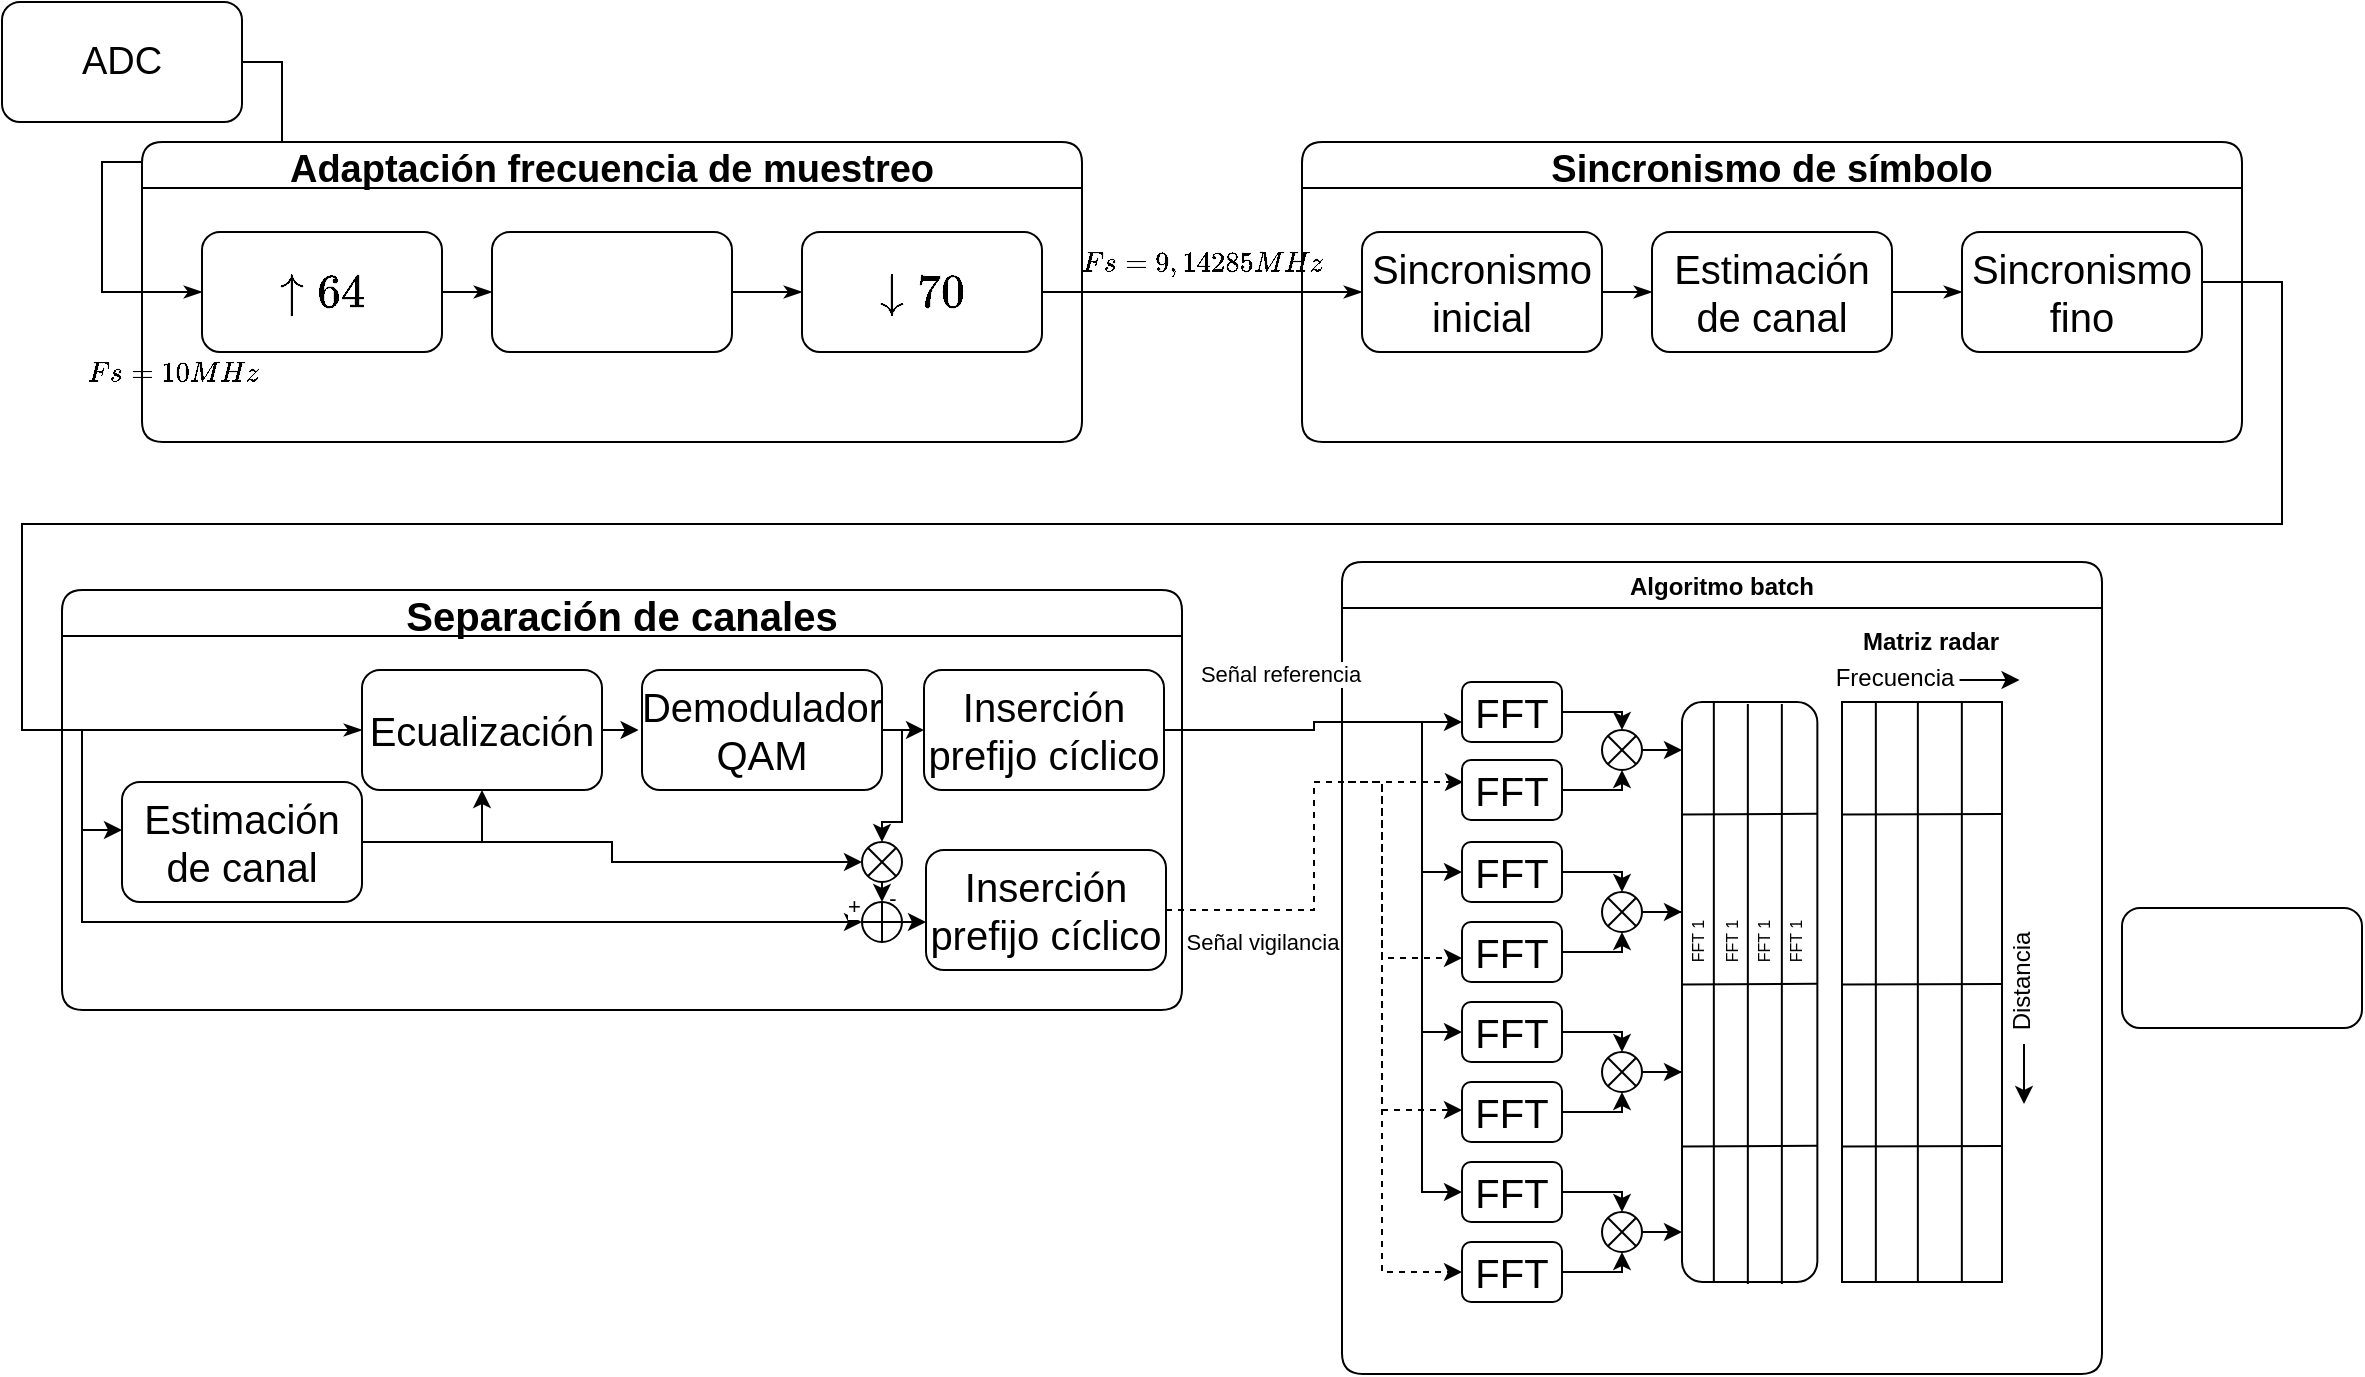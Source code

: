<mxfile version="20.0.1" type="github">
  <diagram id="Nd16n7NBunU-I2EHx7CY" name="Page-1">
    <mxGraphModel dx="677" dy="363" grid="1" gridSize="10" guides="1" tooltips="1" connect="1" arrows="1" fold="1" page="1" pageScale="1" pageWidth="1169" pageHeight="827" math="1" shadow="0">
      <root>
        <mxCell id="0" />
        <mxCell id="1" parent="0" />
        <mxCell id="MP2WACs4-sLn1RNzfsrc-10" style="edgeStyle=orthogonalEdgeStyle;rounded=0;orthogonalLoop=1;jettySize=auto;html=1;exitX=1;exitY=0.5;exitDx=0;exitDy=0;entryX=0;entryY=0.5;entryDx=0;entryDy=0;fontSize=20;endArrow=none;endFill=0;" parent="1" source="MP2WACs4-sLn1RNzfsrc-1" target="MP2WACs4-sLn1RNzfsrc-4" edge="1">
          <mxGeometry relative="1" as="geometry" />
        </mxCell>
        <mxCell id="MP2WACs4-sLn1RNzfsrc-1" value="&lt;font style=&quot;font-size: 19px;&quot;&gt;ADC&lt;/font&gt;" style="rounded=1;whiteSpace=wrap;html=1;" parent="1" vertex="1">
          <mxGeometry x="10" y="20" width="120" height="60" as="geometry" />
        </mxCell>
        <mxCell id="MP2WACs4-sLn1RNzfsrc-24" style="edgeStyle=orthogonalEdgeStyle;rounded=0;orthogonalLoop=1;jettySize=auto;html=1;exitX=1;exitY=0.5;exitDx=0;exitDy=0;fontSize=20;endArrow=none;endFill=0;" parent="1" source="MP2WACs4-sLn1RNzfsrc-4" edge="1">
          <mxGeometry relative="1" as="geometry">
            <mxPoint x="660" y="164.976" as="targetPoint" />
          </mxGeometry>
        </mxCell>
        <mxCell id="MP2WACs4-sLn1RNzfsrc-4" value="Adaptación frecuencia de muestreo" style="swimlane;fontSize=19;rounded=1;" parent="1" vertex="1">
          <mxGeometry x="80" y="90" width="470" height="150" as="geometry" />
        </mxCell>
        <mxCell id="MP2WACs4-sLn1RNzfsrc-12" style="edgeStyle=orthogonalEdgeStyle;rounded=0;orthogonalLoop=1;jettySize=auto;html=1;exitX=1;exitY=0.5;exitDx=0;exitDy=0;entryX=0;entryY=0.5;entryDx=0;entryDy=0;fontSize=20;endArrow=classicThin;endFill=1;" parent="MP2WACs4-sLn1RNzfsrc-4" source="MP2WACs4-sLn1RNzfsrc-3" target="MP2WACs4-sLn1RNzfsrc-5" edge="1">
          <mxGeometry relative="1" as="geometry" />
        </mxCell>
        <mxCell id="MP2WACs4-sLn1RNzfsrc-3" value="&lt;font style=&quot;font-size: 20px;&quot;&gt;$$\uparrow 64$$&lt;/font&gt;" style="rounded=1;whiteSpace=wrap;html=1;" parent="MP2WACs4-sLn1RNzfsrc-4" vertex="1">
          <mxGeometry x="30" y="45" width="120" height="60" as="geometry" />
        </mxCell>
        <mxCell id="MP2WACs4-sLn1RNzfsrc-13" style="edgeStyle=orthogonalEdgeStyle;rounded=0;orthogonalLoop=1;jettySize=auto;html=1;exitX=1;exitY=0.5;exitDx=0;exitDy=0;fontSize=20;endArrow=classicThin;endFill=1;" parent="MP2WACs4-sLn1RNzfsrc-4" source="MP2WACs4-sLn1RNzfsrc-5" target="MP2WACs4-sLn1RNzfsrc-6" edge="1">
          <mxGeometry relative="1" as="geometry" />
        </mxCell>
        <mxCell id="MP2WACs4-sLn1RNzfsrc-5" value="" style="rounded=1;whiteSpace=wrap;html=1;" parent="MP2WACs4-sLn1RNzfsrc-4" vertex="1">
          <mxGeometry x="175" y="45" width="120" height="60" as="geometry" />
        </mxCell>
        <mxCell id="MP2WACs4-sLn1RNzfsrc-6" value="&lt;font style=&quot;font-size: 20px;&quot;&gt;$$\downarrow 70$$&lt;/font&gt;" style="rounded=1;whiteSpace=wrap;html=1;" parent="MP2WACs4-sLn1RNzfsrc-4" vertex="1">
          <mxGeometry x="330" y="45" width="120" height="60" as="geometry" />
        </mxCell>
        <mxCell id="MP2WACs4-sLn1RNzfsrc-8" value="" style="shape=image;verticalLabelPosition=bottom;labelBackgroundColor=default;verticalAlign=top;aspect=fixed;imageAspect=0;image=https://www.simbologia-electronica.com/imagenes/simbolos-electronicos/filtros-electricos/pasa-baja_1.png;" parent="MP2WACs4-sLn1RNzfsrc-4" vertex="1">
          <mxGeometry x="200" y="40" width="70" height="70" as="geometry" />
        </mxCell>
        <mxCell id="MP2WACs4-sLn1RNzfsrc-11" style="edgeStyle=orthogonalEdgeStyle;rounded=0;orthogonalLoop=1;jettySize=auto;html=1;exitX=0;exitY=0.5;exitDx=0;exitDy=0;entryX=0;entryY=0.5;entryDx=0;entryDy=0;fontSize=20;endArrow=classicThin;endFill=1;" parent="MP2WACs4-sLn1RNzfsrc-4" source="MP2WACs4-sLn1RNzfsrc-4" target="MP2WACs4-sLn1RNzfsrc-3" edge="1">
          <mxGeometry relative="1" as="geometry" />
        </mxCell>
        <mxCell id="M9kPaEzLxoYmXa-5DHdY-12" value="$$Fs = 10MHz$$" style="text;html=1;align=center;verticalAlign=middle;resizable=0;points=[];autosize=1;strokeColor=none;fillColor=none;" vertex="1" parent="MP2WACs4-sLn1RNzfsrc-4">
          <mxGeometry x="-40" y="105" width="110" height="20" as="geometry" />
        </mxCell>
        <mxCell id="wLmnGYLLMM3IUBxk7KqI-3" style="edgeStyle=orthogonalEdgeStyle;rounded=0;orthogonalLoop=1;jettySize=auto;html=1;exitX=1;exitY=0.5;exitDx=0;exitDy=0;entryX=0;entryY=0.25;entryDx=0;entryDy=0;endArrow=none;endFill=0;" parent="1" edge="1">
          <mxGeometry relative="1" as="geometry">
            <mxPoint x="1130" y="169.0" as="sourcePoint" />
            <mxPoint x="40" y="368.0" as="targetPoint" />
            <Array as="points">
              <mxPoint x="1130" y="160" />
              <mxPoint x="1150" y="160" />
              <mxPoint x="1150" y="281" />
              <mxPoint x="20" y="281" />
              <mxPoint x="20" y="384" />
              <mxPoint x="40" y="384" />
            </Array>
          </mxGeometry>
        </mxCell>
        <mxCell id="MP2WACs4-sLn1RNzfsrc-16" value="Sincronismo de símbolo" style="swimlane;fontSize=19;rounded=1;" parent="1" vertex="1">
          <mxGeometry x="660" y="90" width="470" height="150" as="geometry" />
        </mxCell>
        <mxCell id="MP2WACs4-sLn1RNzfsrc-17" style="edgeStyle=orthogonalEdgeStyle;rounded=0;orthogonalLoop=1;jettySize=auto;html=1;exitX=1;exitY=0.5;exitDx=0;exitDy=0;entryX=0;entryY=0.5;entryDx=0;entryDy=0;fontSize=20;endArrow=classicThin;endFill=1;" parent="MP2WACs4-sLn1RNzfsrc-16" source="MP2WACs4-sLn1RNzfsrc-18" target="MP2WACs4-sLn1RNzfsrc-20" edge="1">
          <mxGeometry relative="1" as="geometry" />
        </mxCell>
        <mxCell id="MP2WACs4-sLn1RNzfsrc-18" value="&lt;font style=&quot;font-size: 20px;&quot;&gt;Sincronismo inicial&lt;/font&gt;" style="rounded=1;whiteSpace=wrap;html=1;" parent="MP2WACs4-sLn1RNzfsrc-16" vertex="1">
          <mxGeometry x="30" y="45" width="120" height="60" as="geometry" />
        </mxCell>
        <mxCell id="MP2WACs4-sLn1RNzfsrc-19" style="edgeStyle=orthogonalEdgeStyle;rounded=0;orthogonalLoop=1;jettySize=auto;html=1;exitX=1;exitY=0.5;exitDx=0;exitDy=0;fontSize=20;endArrow=classicThin;endFill=1;" parent="MP2WACs4-sLn1RNzfsrc-16" source="MP2WACs4-sLn1RNzfsrc-20" target="MP2WACs4-sLn1RNzfsrc-21" edge="1">
          <mxGeometry relative="1" as="geometry" />
        </mxCell>
        <mxCell id="MP2WACs4-sLn1RNzfsrc-20" value="&lt;font style=&quot;font-size: 20px;&quot;&gt;Estimación de canal&lt;/font&gt;" style="rounded=1;whiteSpace=wrap;html=1;" parent="MP2WACs4-sLn1RNzfsrc-16" vertex="1">
          <mxGeometry x="175" y="45" width="120" height="60" as="geometry" />
        </mxCell>
        <mxCell id="wLmnGYLLMM3IUBxk7KqI-1" style="edgeStyle=orthogonalEdgeStyle;rounded=0;orthogonalLoop=1;jettySize=auto;html=1;exitX=1;exitY=0.5;exitDx=0;exitDy=0;entryX=1;entryY=0.5;entryDx=0;entryDy=0;endArrow=none;endFill=0;" parent="MP2WACs4-sLn1RNzfsrc-16" source="MP2WACs4-sLn1RNzfsrc-21" target="MP2WACs4-sLn1RNzfsrc-16" edge="1">
          <mxGeometry relative="1" as="geometry">
            <Array as="points">
              <mxPoint x="450" y="70" />
              <mxPoint x="470" y="70" />
            </Array>
          </mxGeometry>
        </mxCell>
        <mxCell id="MP2WACs4-sLn1RNzfsrc-21" value="&lt;font style=&quot;font-size: 20px;&quot;&gt;Sincronismo fino&lt;/font&gt;" style="rounded=1;whiteSpace=wrap;html=1;" parent="MP2WACs4-sLn1RNzfsrc-16" vertex="1">
          <mxGeometry x="330" y="45" width="120" height="60" as="geometry" />
        </mxCell>
        <mxCell id="MP2WACs4-sLn1RNzfsrc-23" style="edgeStyle=orthogonalEdgeStyle;rounded=0;orthogonalLoop=1;jettySize=auto;html=1;exitX=0;exitY=0.5;exitDx=0;exitDy=0;entryX=0;entryY=0.5;entryDx=0;entryDy=0;fontSize=20;endArrow=classicThin;endFill=1;" parent="MP2WACs4-sLn1RNzfsrc-16" source="MP2WACs4-sLn1RNzfsrc-16" target="MP2WACs4-sLn1RNzfsrc-18" edge="1">
          <mxGeometry relative="1" as="geometry" />
        </mxCell>
        <mxCell id="MP2WACs4-sLn1RNzfsrc-25" style="edgeStyle=orthogonalEdgeStyle;rounded=0;orthogonalLoop=1;jettySize=auto;html=1;exitX=1;exitY=0.5;exitDx=0;exitDy=0;fontSize=20;endArrow=none;endFill=0;" parent="1" source="MP2WACs4-sLn1RNzfsrc-6" edge="1">
          <mxGeometry relative="1" as="geometry">
            <mxPoint x="630" y="164.976" as="targetPoint" />
          </mxGeometry>
        </mxCell>
        <mxCell id="MP2WACs4-sLn1RNzfsrc-26" value="Separación de canales" style="swimlane;rounded=1;fontSize=20;" parent="1" vertex="1">
          <mxGeometry x="40" y="314" width="560" height="210" as="geometry" />
        </mxCell>
        <mxCell id="wLmnGYLLMM3IUBxk7KqI-6" style="edgeStyle=orthogonalEdgeStyle;rounded=0;orthogonalLoop=1;jettySize=auto;html=1;exitX=1;exitY=0.5;exitDx=0;exitDy=0;entryX=0.5;entryY=1;entryDx=0;entryDy=0;endArrow=classic;endFill=1;strokeWidth=1;" parent="MP2WACs4-sLn1RNzfsrc-26" source="MP2WACs4-sLn1RNzfsrc-27" target="MP2WACs4-sLn1RNzfsrc-28" edge="1">
          <mxGeometry relative="1" as="geometry" />
        </mxCell>
        <mxCell id="wLmnGYLLMM3IUBxk7KqI-15" style="edgeStyle=orthogonalEdgeStyle;rounded=0;orthogonalLoop=1;jettySize=auto;html=1;exitX=1;exitY=0.5;exitDx=0;exitDy=0;entryX=0;entryY=0.5;entryDx=0;entryDy=0;endArrow=classic;endFill=1;strokeWidth=1;" parent="MP2WACs4-sLn1RNzfsrc-26" source="MP2WACs4-sLn1RNzfsrc-27" target="wLmnGYLLMM3IUBxk7KqI-10" edge="1">
          <mxGeometry relative="1" as="geometry" />
        </mxCell>
        <mxCell id="MP2WACs4-sLn1RNzfsrc-27" value="&lt;font style=&quot;font-size: 20px;&quot;&gt;Estimación de canal&lt;/font&gt;" style="rounded=1;whiteSpace=wrap;html=1;" parent="MP2WACs4-sLn1RNzfsrc-26" vertex="1">
          <mxGeometry x="30" y="96" width="120" height="60" as="geometry" />
        </mxCell>
        <mxCell id="wLmnGYLLMM3IUBxk7KqI-7" style="edgeStyle=orthogonalEdgeStyle;rounded=0;orthogonalLoop=1;jettySize=auto;html=1;exitX=1;exitY=0.5;exitDx=0;exitDy=0;entryX=-0.014;entryY=0.502;entryDx=0;entryDy=0;entryPerimeter=0;endArrow=classic;endFill=1;strokeWidth=1;" parent="MP2WACs4-sLn1RNzfsrc-26" source="MP2WACs4-sLn1RNzfsrc-28" target="MP2WACs4-sLn1RNzfsrc-29" edge="1">
          <mxGeometry relative="1" as="geometry" />
        </mxCell>
        <mxCell id="MP2WACs4-sLn1RNzfsrc-28" value="&lt;font style=&quot;font-size: 20px;&quot;&gt;Ecualización&lt;br&gt;&lt;/font&gt;" style="rounded=1;whiteSpace=wrap;html=1;" parent="MP2WACs4-sLn1RNzfsrc-26" vertex="1">
          <mxGeometry x="150" y="40" width="120" height="60" as="geometry" />
        </mxCell>
        <mxCell id="wLmnGYLLMM3IUBxk7KqI-17" style="edgeStyle=orthogonalEdgeStyle;rounded=0;orthogonalLoop=1;jettySize=auto;html=1;exitX=1;exitY=0.5;exitDx=0;exitDy=0;entryX=0.5;entryY=0;entryDx=0;entryDy=0;endArrow=classic;endFill=1;strokeWidth=1;" parent="MP2WACs4-sLn1RNzfsrc-26" source="MP2WACs4-sLn1RNzfsrc-29" target="wLmnGYLLMM3IUBxk7KqI-10" edge="1">
          <mxGeometry relative="1" as="geometry">
            <Array as="points">
              <mxPoint x="420" y="70" />
              <mxPoint x="420" y="116" />
            </Array>
          </mxGeometry>
        </mxCell>
        <mxCell id="wLmnGYLLMM3IUBxk7KqI-18" value="-" style="edgeLabel;html=1;align=center;verticalAlign=middle;resizable=0;points=[];" parent="wLmnGYLLMM3IUBxk7KqI-17" vertex="1" connectable="0">
          <mxGeometry relative="1" as="geometry">
            <mxPoint x="-5" y="56" as="offset" />
          </mxGeometry>
        </mxCell>
        <mxCell id="MP2WACs4-sLn1RNzfsrc-29" value="&lt;font style=&quot;font-size: 20px;&quot;&gt;Demodulador QAM&lt;/font&gt;" style="rounded=1;whiteSpace=wrap;html=1;" parent="MP2WACs4-sLn1RNzfsrc-26" vertex="1">
          <mxGeometry x="290" y="40" width="120" height="60" as="geometry" />
        </mxCell>
        <mxCell id="MP2WACs4-sLn1RNzfsrc-31" value="&lt;span style=&quot;font-size: 20px;&quot;&gt;Inserción prefijo cíclico&lt;/span&gt;" style="rounded=1;whiteSpace=wrap;html=1;" parent="MP2WACs4-sLn1RNzfsrc-26" vertex="1">
          <mxGeometry x="431" y="40" width="120" height="60" as="geometry" />
        </mxCell>
        <mxCell id="wLmnGYLLMM3IUBxk7KqI-4" style="edgeStyle=orthogonalEdgeStyle;rounded=0;orthogonalLoop=1;jettySize=auto;html=1;exitX=0;exitY=0.25;exitDx=0;exitDy=0;entryX=0;entryY=0.5;entryDx=0;entryDy=0;endArrow=classicThin;endFill=1;" parent="MP2WACs4-sLn1RNzfsrc-26" source="MP2WACs4-sLn1RNzfsrc-26" target="MP2WACs4-sLn1RNzfsrc-28" edge="1">
          <mxGeometry relative="1" as="geometry">
            <Array as="points">
              <mxPoint y="70" />
            </Array>
          </mxGeometry>
        </mxCell>
        <mxCell id="wLmnGYLLMM3IUBxk7KqI-5" style="edgeStyle=orthogonalEdgeStyle;rounded=0;orthogonalLoop=1;jettySize=auto;html=1;exitX=0;exitY=0.25;exitDx=0;exitDy=0;entryX=0;entryY=0.5;entryDx=0;entryDy=0;endArrow=classic;endFill=1;strokeWidth=1;" parent="MP2WACs4-sLn1RNzfsrc-26" edge="1">
          <mxGeometry relative="1" as="geometry">
            <mxPoint y="54.0" as="sourcePoint" />
            <mxPoint x="30" y="120" as="targetPoint" />
            <Array as="points">
              <mxPoint y="70" />
              <mxPoint x="10" y="70" />
              <mxPoint x="10" y="120" />
            </Array>
          </mxGeometry>
        </mxCell>
        <mxCell id="wLmnGYLLMM3IUBxk7KqI-9" style="edgeStyle=orthogonalEdgeStyle;rounded=0;orthogonalLoop=1;jettySize=auto;html=1;exitX=1;exitY=0.5;exitDx=0;exitDy=0;endArrow=classic;endFill=1;strokeWidth=1;entryX=0;entryY=0.5;entryDx=0;entryDy=0;" parent="MP2WACs4-sLn1RNzfsrc-26" source="MP2WACs4-sLn1RNzfsrc-29" target="MP2WACs4-sLn1RNzfsrc-31" edge="1">
          <mxGeometry relative="1" as="geometry">
            <mxPoint x="420" y="70" as="targetPoint" />
          </mxGeometry>
        </mxCell>
        <mxCell id="wLmnGYLLMM3IUBxk7KqI-14" style="edgeStyle=orthogonalEdgeStyle;rounded=0;orthogonalLoop=1;jettySize=auto;html=1;exitX=0.5;exitY=1;exitDx=0;exitDy=0;entryX=0.5;entryY=0;entryDx=0;entryDy=0;endArrow=classic;endFill=1;strokeWidth=1;" parent="MP2WACs4-sLn1RNzfsrc-26" source="wLmnGYLLMM3IUBxk7KqI-10" target="wLmnGYLLMM3IUBxk7KqI-11" edge="1">
          <mxGeometry relative="1" as="geometry" />
        </mxCell>
        <mxCell id="wLmnGYLLMM3IUBxk7KqI-10" value="" style="shape=sumEllipse;perimeter=ellipsePerimeter;whiteSpace=wrap;html=1;backgroundOutline=1;" parent="MP2WACs4-sLn1RNzfsrc-26" vertex="1">
          <mxGeometry x="400" y="126" width="20" height="20" as="geometry" />
        </mxCell>
        <mxCell id="wLmnGYLLMM3IUBxk7KqI-11" value="" style="shape=orEllipse;perimeter=ellipsePerimeter;whiteSpace=wrap;html=1;backgroundOutline=1;" parent="MP2WACs4-sLn1RNzfsrc-26" vertex="1">
          <mxGeometry x="400" y="156" width="20" height="20" as="geometry" />
        </mxCell>
        <mxCell id="wLmnGYLLMM3IUBxk7KqI-12" style="edgeStyle=orthogonalEdgeStyle;rounded=0;orthogonalLoop=1;jettySize=auto;html=1;entryX=0;entryY=0.5;entryDx=0;entryDy=0;endArrow=classic;endFill=1;strokeWidth=1;" parent="MP2WACs4-sLn1RNzfsrc-26" target="wLmnGYLLMM3IUBxk7KqI-11" edge="1">
          <mxGeometry relative="1" as="geometry">
            <mxPoint y="66" as="sourcePoint" />
            <Array as="points">
              <mxPoint y="70" />
              <mxPoint x="10" y="70" />
              <mxPoint x="10" y="166" />
            </Array>
          </mxGeometry>
        </mxCell>
        <mxCell id="wLmnGYLLMM3IUBxk7KqI-13" value="+" style="edgeLabel;html=1;align=left;verticalAlign=bottom;resizable=0;points=[];labelPosition=right;verticalLabelPosition=top;" parent="wLmnGYLLMM3IUBxk7KqI-12" vertex="1" connectable="0">
          <mxGeometry x="0.53" y="-3" relative="1" as="geometry">
            <mxPoint x="108" y="-3" as="offset" />
          </mxGeometry>
        </mxCell>
        <mxCell id="wLmnGYLLMM3IUBxk7KqI-28" style="edgeStyle=orthogonalEdgeStyle;rounded=0;orthogonalLoop=1;jettySize=auto;html=1;exitX=1;exitY=0.5;exitDx=0;exitDy=0;entryX=0.009;entryY=0.343;entryDx=0;entryDy=0;fontSize=20;endArrow=classic;endFill=1;strokeWidth=1;dashed=1;entryPerimeter=0;" parent="1" source="MP2WACs4-sLn1RNzfsrc-30" target="wLmnGYLLMM3IUBxk7KqI-37" edge="1">
          <mxGeometry relative="1" as="geometry">
            <mxPoint x="710" y="401" as="targetPoint" />
            <Array as="points">
              <mxPoint x="666" y="474" />
              <mxPoint x="666" y="410" />
              <mxPoint x="741" y="410" />
            </Array>
          </mxGeometry>
        </mxCell>
        <mxCell id="wLmnGYLLMM3IUBxk7KqI-30" value="Señal vigilancia" style="edgeLabel;html=1;align=center;verticalAlign=middle;resizable=0;points=[];fontSize=11;" parent="wLmnGYLLMM3IUBxk7KqI-28" vertex="1" connectable="0">
          <mxGeometry x="-0.512" y="-1" relative="1" as="geometry">
            <mxPoint x="-4" y="15" as="offset" />
          </mxGeometry>
        </mxCell>
        <mxCell id="MP2WACs4-sLn1RNzfsrc-30" value="&lt;span style=&quot;font-size: 20px;&quot;&gt;Inserción prefijo cíclico&lt;/span&gt;" style="rounded=1;whiteSpace=wrap;html=1;" parent="1" vertex="1">
          <mxGeometry x="472" y="444" width="120" height="60" as="geometry" />
        </mxCell>
        <mxCell id="wLmnGYLLMM3IUBxk7KqI-19" value="Algoritmo batch" style="swimlane;rounded=1;container=0;" parent="1" vertex="1">
          <mxGeometry x="680" y="300" width="380" height="406" as="geometry" />
        </mxCell>
        <mxCell id="wLmnGYLLMM3IUBxk7KqI-65" style="edgeStyle=orthogonalEdgeStyle;rounded=0;orthogonalLoop=1;jettySize=auto;html=1;exitX=1;exitY=0.5;exitDx=0;exitDy=0;entryX=0.5;entryY=0;entryDx=0;entryDy=0;fontSize=20;endArrow=classic;endFill=1;strokeWidth=1;" parent="wLmnGYLLMM3IUBxk7KqI-19" source="wLmnGYLLMM3IUBxk7KqI-36" target="wLmnGYLLMM3IUBxk7KqI-46" edge="1">
          <mxGeometry relative="1" as="geometry" />
        </mxCell>
        <mxCell id="wLmnGYLLMM3IUBxk7KqI-36" value="&lt;font style=&quot;font-size: 20px;&quot;&gt;FFT&lt;/font&gt;" style="rounded=1;whiteSpace=wrap;html=1;fontSize=11;" parent="wLmnGYLLMM3IUBxk7KqI-19" vertex="1">
          <mxGeometry x="60" y="60" width="50" height="30" as="geometry" />
        </mxCell>
        <mxCell id="wLmnGYLLMM3IUBxk7KqI-68" style="edgeStyle=orthogonalEdgeStyle;rounded=0;orthogonalLoop=1;jettySize=auto;html=1;exitX=1;exitY=0.5;exitDx=0;exitDy=0;entryX=0.5;entryY=1;entryDx=0;entryDy=0;fontSize=20;endArrow=classic;endFill=1;strokeWidth=1;" parent="wLmnGYLLMM3IUBxk7KqI-19" source="wLmnGYLLMM3IUBxk7KqI-39" target="wLmnGYLLMM3IUBxk7KqI-48" edge="1">
          <mxGeometry relative="1" as="geometry" />
        </mxCell>
        <mxCell id="wLmnGYLLMM3IUBxk7KqI-39" value="&lt;font style=&quot;font-size: 20px;&quot;&gt;FFT&lt;/font&gt;" style="rounded=1;whiteSpace=wrap;html=1;fontSize=11;" parent="wLmnGYLLMM3IUBxk7KqI-19" vertex="1">
          <mxGeometry x="60" y="180" width="50" height="30" as="geometry" />
        </mxCell>
        <mxCell id="wLmnGYLLMM3IUBxk7KqI-67" style="edgeStyle=orthogonalEdgeStyle;rounded=0;orthogonalLoop=1;jettySize=auto;html=1;exitX=1;exitY=0.5;exitDx=0;exitDy=0;entryX=0.5;entryY=0;entryDx=0;entryDy=0;fontSize=20;endArrow=classic;endFill=1;strokeWidth=1;" parent="wLmnGYLLMM3IUBxk7KqI-19" source="wLmnGYLLMM3IUBxk7KqI-38" target="wLmnGYLLMM3IUBxk7KqI-48" edge="1">
          <mxGeometry relative="1" as="geometry" />
        </mxCell>
        <mxCell id="wLmnGYLLMM3IUBxk7KqI-38" value="&lt;font style=&quot;font-size: 20px;&quot;&gt;FFT&lt;/font&gt;" style="rounded=1;whiteSpace=wrap;html=1;fontSize=11;" parent="wLmnGYLLMM3IUBxk7KqI-19" vertex="1">
          <mxGeometry x="60" y="140" width="50" height="30" as="geometry" />
        </mxCell>
        <mxCell id="wLmnGYLLMM3IUBxk7KqI-66" style="edgeStyle=orthogonalEdgeStyle;rounded=0;orthogonalLoop=1;jettySize=auto;html=1;exitX=1;exitY=0.5;exitDx=0;exitDy=0;entryX=0.5;entryY=1;entryDx=0;entryDy=0;fontSize=20;endArrow=classic;endFill=1;strokeWidth=1;" parent="wLmnGYLLMM3IUBxk7KqI-19" source="wLmnGYLLMM3IUBxk7KqI-37" target="wLmnGYLLMM3IUBxk7KqI-46" edge="1">
          <mxGeometry relative="1" as="geometry" />
        </mxCell>
        <mxCell id="wLmnGYLLMM3IUBxk7KqI-37" value="&lt;font style=&quot;font-size: 20px;&quot;&gt;FFT&lt;/font&gt;" style="rounded=1;whiteSpace=wrap;html=1;fontSize=11;" parent="wLmnGYLLMM3IUBxk7KqI-19" vertex="1">
          <mxGeometry x="60" y="99" width="50" height="30" as="geometry" />
        </mxCell>
        <mxCell id="wLmnGYLLMM3IUBxk7KqI-69" style="edgeStyle=orthogonalEdgeStyle;rounded=0;orthogonalLoop=1;jettySize=auto;html=1;exitX=1;exitY=0.5;exitDx=0;exitDy=0;entryX=0.5;entryY=0;entryDx=0;entryDy=0;fontSize=20;endArrow=classic;endFill=1;strokeWidth=1;" parent="wLmnGYLLMM3IUBxk7KqI-19" source="wLmnGYLLMM3IUBxk7KqI-45" target="wLmnGYLLMM3IUBxk7KqI-47" edge="1">
          <mxGeometry relative="1" as="geometry" />
        </mxCell>
        <mxCell id="wLmnGYLLMM3IUBxk7KqI-45" value="&lt;font style=&quot;font-size: 20px;&quot;&gt;FFT&lt;/font&gt;" style="rounded=1;whiteSpace=wrap;html=1;fontSize=11;" parent="wLmnGYLLMM3IUBxk7KqI-19" vertex="1">
          <mxGeometry x="60" y="220" width="50" height="30" as="geometry" />
        </mxCell>
        <mxCell id="wLmnGYLLMM3IUBxk7KqI-70" style="edgeStyle=orthogonalEdgeStyle;rounded=0;orthogonalLoop=1;jettySize=auto;html=1;exitX=1;exitY=0.5;exitDx=0;exitDy=0;entryX=0.5;entryY=1;entryDx=0;entryDy=0;fontSize=20;endArrow=classic;endFill=1;strokeWidth=1;" parent="wLmnGYLLMM3IUBxk7KqI-19" source="wLmnGYLLMM3IUBxk7KqI-44" target="wLmnGYLLMM3IUBxk7KqI-47" edge="1">
          <mxGeometry relative="1" as="geometry" />
        </mxCell>
        <mxCell id="wLmnGYLLMM3IUBxk7KqI-44" value="&lt;font style=&quot;font-size: 20px;&quot;&gt;FFT&lt;/font&gt;" style="rounded=1;whiteSpace=wrap;html=1;fontSize=11;" parent="wLmnGYLLMM3IUBxk7KqI-19" vertex="1">
          <mxGeometry x="60" y="260" width="50" height="30" as="geometry" />
        </mxCell>
        <mxCell id="wLmnGYLLMM3IUBxk7KqI-71" style="edgeStyle=orthogonalEdgeStyle;rounded=0;orthogonalLoop=1;jettySize=auto;html=1;exitX=1;exitY=0.5;exitDx=0;exitDy=0;entryX=0.5;entryY=0;entryDx=0;entryDy=0;fontSize=20;endArrow=classic;endFill=1;strokeWidth=1;" parent="wLmnGYLLMM3IUBxk7KqI-19" source="wLmnGYLLMM3IUBxk7KqI-43" target="wLmnGYLLMM3IUBxk7KqI-49" edge="1">
          <mxGeometry relative="1" as="geometry" />
        </mxCell>
        <mxCell id="wLmnGYLLMM3IUBxk7KqI-43" value="&lt;font style=&quot;font-size: 20px;&quot;&gt;FFT&lt;/font&gt;" style="rounded=1;whiteSpace=wrap;html=1;fontSize=11;" parent="wLmnGYLLMM3IUBxk7KqI-19" vertex="1">
          <mxGeometry x="60" y="300" width="50" height="30" as="geometry" />
        </mxCell>
        <mxCell id="wLmnGYLLMM3IUBxk7KqI-72" style="edgeStyle=orthogonalEdgeStyle;rounded=0;orthogonalLoop=1;jettySize=auto;html=1;exitX=1;exitY=0.5;exitDx=0;exitDy=0;entryX=0.5;entryY=1;entryDx=0;entryDy=0;fontSize=20;endArrow=classic;endFill=1;strokeWidth=1;" parent="wLmnGYLLMM3IUBxk7KqI-19" source="wLmnGYLLMM3IUBxk7KqI-42" target="wLmnGYLLMM3IUBxk7KqI-49" edge="1">
          <mxGeometry relative="1" as="geometry" />
        </mxCell>
        <mxCell id="wLmnGYLLMM3IUBxk7KqI-42" value="&lt;font style=&quot;font-size: 20px;&quot;&gt;FFT&lt;/font&gt;" style="rounded=1;whiteSpace=wrap;html=1;fontSize=11;" parent="wLmnGYLLMM3IUBxk7KqI-19" vertex="1">
          <mxGeometry x="60" y="340" width="50" height="30" as="geometry" />
        </mxCell>
        <mxCell id="M9kPaEzLxoYmXa-5DHdY-7" style="edgeStyle=orthogonalEdgeStyle;rounded=0;orthogonalLoop=1;jettySize=auto;html=1;entryX=0;entryY=0.083;entryDx=0;entryDy=0;entryPerimeter=0;" edge="1" parent="wLmnGYLLMM3IUBxk7KqI-19" source="wLmnGYLLMM3IUBxk7KqI-46" target="wLmnGYLLMM3IUBxk7KqI-79">
          <mxGeometry relative="1" as="geometry" />
        </mxCell>
        <mxCell id="wLmnGYLLMM3IUBxk7KqI-46" value="" style="shape=sumEllipse;perimeter=ellipsePerimeter;whiteSpace=wrap;html=1;backgroundOutline=1;" parent="wLmnGYLLMM3IUBxk7KqI-19" vertex="1">
          <mxGeometry x="130" y="84" width="20" height="20" as="geometry" />
        </mxCell>
        <mxCell id="M9kPaEzLxoYmXa-5DHdY-11" style="edgeStyle=orthogonalEdgeStyle;rounded=0;orthogonalLoop=1;jettySize=auto;html=1;entryX=0;entryY=0.914;entryDx=0;entryDy=0;entryPerimeter=0;" edge="1" parent="wLmnGYLLMM3IUBxk7KqI-19" source="wLmnGYLLMM3IUBxk7KqI-49" target="wLmnGYLLMM3IUBxk7KqI-79">
          <mxGeometry relative="1" as="geometry" />
        </mxCell>
        <mxCell id="wLmnGYLLMM3IUBxk7KqI-49" value="" style="shape=sumEllipse;perimeter=ellipsePerimeter;whiteSpace=wrap;html=1;backgroundOutline=1;" parent="wLmnGYLLMM3IUBxk7KqI-19" vertex="1">
          <mxGeometry x="130" y="325" width="20" height="20" as="geometry" />
        </mxCell>
        <mxCell id="M9kPaEzLxoYmXa-5DHdY-8" style="edgeStyle=orthogonalEdgeStyle;rounded=0;orthogonalLoop=1;jettySize=auto;html=1;entryX=0;entryY=0.362;entryDx=0;entryDy=0;entryPerimeter=0;" edge="1" parent="wLmnGYLLMM3IUBxk7KqI-19" source="wLmnGYLLMM3IUBxk7KqI-48" target="wLmnGYLLMM3IUBxk7KqI-79">
          <mxGeometry relative="1" as="geometry" />
        </mxCell>
        <mxCell id="wLmnGYLLMM3IUBxk7KqI-48" value="" style="shape=sumEllipse;perimeter=ellipsePerimeter;whiteSpace=wrap;html=1;backgroundOutline=1;" parent="wLmnGYLLMM3IUBxk7KqI-19" vertex="1">
          <mxGeometry x="130" y="165" width="20" height="20" as="geometry" />
        </mxCell>
        <mxCell id="M9kPaEzLxoYmXa-5DHdY-10" style="edgeStyle=orthogonalEdgeStyle;rounded=0;orthogonalLoop=1;jettySize=auto;html=1;entryX=0;entryY=0.638;entryDx=0;entryDy=0;entryPerimeter=0;" edge="1" parent="wLmnGYLLMM3IUBxk7KqI-19" source="wLmnGYLLMM3IUBxk7KqI-47" target="wLmnGYLLMM3IUBxk7KqI-79">
          <mxGeometry relative="1" as="geometry" />
        </mxCell>
        <mxCell id="wLmnGYLLMM3IUBxk7KqI-47" value="" style="shape=sumEllipse;perimeter=ellipsePerimeter;whiteSpace=wrap;html=1;backgroundOutline=1;" parent="wLmnGYLLMM3IUBxk7KqI-19" vertex="1">
          <mxGeometry x="130" y="245" width="20" height="20" as="geometry" />
        </mxCell>
        <mxCell id="wLmnGYLLMM3IUBxk7KqI-73" style="edgeStyle=orthogonalEdgeStyle;rounded=0;orthogonalLoop=1;jettySize=auto;html=1;entryX=0;entryY=0.5;entryDx=0;entryDy=0;dashed=1;fontSize=20;endArrow=classic;endFill=1;strokeWidth=1;" parent="wLmnGYLLMM3IUBxk7KqI-19" edge="1">
          <mxGeometry relative="1" as="geometry">
            <mxPoint y="113" as="sourcePoint" />
            <mxPoint x="60" y="198" as="targetPoint" />
            <Array as="points">
              <mxPoint y="110" />
              <mxPoint x="20" y="110" />
              <mxPoint x="20" y="198" />
            </Array>
          </mxGeometry>
        </mxCell>
        <mxCell id="wLmnGYLLMM3IUBxk7KqI-74" style="edgeStyle=orthogonalEdgeStyle;rounded=0;orthogonalLoop=1;jettySize=auto;html=1;exitX=0;exitY=0.5;exitDx=0;exitDy=0;entryX=0;entryY=0.5;entryDx=0;entryDy=0;dashed=1;fontSize=20;endArrow=classic;endFill=1;strokeWidth=1;" parent="wLmnGYLLMM3IUBxk7KqI-19" edge="1">
          <mxGeometry relative="1" as="geometry">
            <mxPoint y="202.0" as="sourcePoint" />
            <mxPoint x="60" y="274" as="targetPoint" />
            <Array as="points">
              <mxPoint y="110" />
              <mxPoint x="20" y="110" />
              <mxPoint x="20" y="274" />
            </Array>
          </mxGeometry>
        </mxCell>
        <mxCell id="wLmnGYLLMM3IUBxk7KqI-75" style="edgeStyle=orthogonalEdgeStyle;rounded=0;orthogonalLoop=1;jettySize=auto;html=1;exitX=0;exitY=0.75;exitDx=0;exitDy=0;entryX=0;entryY=0.5;entryDx=0;entryDy=0;dashed=1;fontSize=20;endArrow=classic;endFill=1;strokeWidth=1;" parent="wLmnGYLLMM3IUBxk7KqI-19" source="wLmnGYLLMM3IUBxk7KqI-19" target="wLmnGYLLMM3IUBxk7KqI-42" edge="1">
          <mxGeometry relative="1" as="geometry">
            <Array as="points">
              <mxPoint y="110" />
              <mxPoint x="20" y="110" />
              <mxPoint x="20" y="355" />
            </Array>
          </mxGeometry>
        </mxCell>
        <mxCell id="wLmnGYLLMM3IUBxk7KqI-76" style="edgeStyle=orthogonalEdgeStyle;rounded=0;orthogonalLoop=1;jettySize=auto;html=1;exitX=0;exitY=0.75;exitDx=0;exitDy=0;entryX=0;entryY=0.5;entryDx=0;entryDy=0;fontSize=20;endArrow=classic;endFill=1;strokeWidth=1;" parent="wLmnGYLLMM3IUBxk7KqI-19" source="wLmnGYLLMM3IUBxk7KqI-19" target="wLmnGYLLMM3IUBxk7KqI-43" edge="1">
          <mxGeometry relative="1" as="geometry">
            <Array as="points">
              <mxPoint y="80" />
              <mxPoint x="40" y="80" />
              <mxPoint x="40" y="315" />
            </Array>
          </mxGeometry>
        </mxCell>
        <mxCell id="wLmnGYLLMM3IUBxk7KqI-77" style="edgeStyle=orthogonalEdgeStyle;rounded=0;orthogonalLoop=1;jettySize=auto;html=1;exitX=0;exitY=0.75;exitDx=0;exitDy=0;entryX=0;entryY=0.5;entryDx=0;entryDy=0;fontSize=20;endArrow=classic;endFill=1;strokeWidth=1;" parent="wLmnGYLLMM3IUBxk7KqI-19" source="wLmnGYLLMM3IUBxk7KqI-19" target="wLmnGYLLMM3IUBxk7KqI-45" edge="1">
          <mxGeometry relative="1" as="geometry">
            <Array as="points">
              <mxPoint y="80" />
              <mxPoint x="40" y="80" />
              <mxPoint x="40" y="235" />
            </Array>
          </mxGeometry>
        </mxCell>
        <mxCell id="wLmnGYLLMM3IUBxk7KqI-78" style="edgeStyle=orthogonalEdgeStyle;rounded=0;orthogonalLoop=1;jettySize=auto;html=1;exitX=0;exitY=0.75;exitDx=0;exitDy=0;entryX=0;entryY=0.5;entryDx=0;entryDy=0;fontSize=20;endArrow=classic;endFill=1;strokeWidth=1;" parent="wLmnGYLLMM3IUBxk7KqI-19" source="wLmnGYLLMM3IUBxk7KqI-19" target="wLmnGYLLMM3IUBxk7KqI-38" edge="1">
          <mxGeometry relative="1" as="geometry">
            <Array as="points">
              <mxPoint y="80" />
              <mxPoint x="40" y="80" />
              <mxPoint x="40" y="155" />
            </Array>
          </mxGeometry>
        </mxCell>
        <mxCell id="wLmnGYLLMM3IUBxk7KqI-79" value="" style="rounded=1;html=1;shadow=0;glass=0;fontSize=6;whiteSpace=wrap;" parent="wLmnGYLLMM3IUBxk7KqI-19" vertex="1">
          <mxGeometry x="170" y="70" width="67.68" height="290" as="geometry" />
        </mxCell>
        <mxCell id="M9kPaEzLxoYmXa-5DHdY-1" value="" style="endArrow=none;html=1;rounded=0;entryX=0.999;entryY=0.21;entryDx=0;entryDy=0;entryPerimeter=0;exitX=-0.002;exitY=0.211;exitDx=0;exitDy=0;exitPerimeter=0;" edge="1" parent="wLmnGYLLMM3IUBxk7KqI-19">
          <mxGeometry width="50" height="50" relative="1" as="geometry">
            <mxPoint x="169.865" y="126.19" as="sourcePoint" />
            <mxPoint x="237.612" y="125.9" as="targetPoint" />
          </mxGeometry>
        </mxCell>
        <mxCell id="M9kPaEzLxoYmXa-5DHdY-4" value="" style="endArrow=none;html=1;rounded=0;entryX=0.25;entryY=0;entryDx=0;entryDy=0;exitX=0.25;exitY=1;exitDx=0;exitDy=0;" edge="1" parent="wLmnGYLLMM3IUBxk7KqI-19">
          <mxGeometry width="50" height="50" relative="1" as="geometry">
            <mxPoint x="185.92" y="360" as="sourcePoint" />
            <mxPoint x="185.92" y="70" as="targetPoint" />
          </mxGeometry>
        </mxCell>
        <mxCell id="M9kPaEzLxoYmXa-5DHdY-14" value="" style="rounded=0;whiteSpace=wrap;html=1;" vertex="1" parent="wLmnGYLLMM3IUBxk7KqI-19">
          <mxGeometry x="250" y="70" width="80" height="290" as="geometry" />
        </mxCell>
        <mxCell id="M9kPaEzLxoYmXa-5DHdY-25" value="Distancia" style="text;html=1;align=center;verticalAlign=middle;resizable=0;points=[];autosize=1;strokeColor=none;fillColor=none;horizontal=0;" vertex="1" parent="wLmnGYLLMM3IUBxk7KqI-19">
          <mxGeometry x="310" y="200" width="60" height="20" as="geometry" />
        </mxCell>
        <mxCell id="M9kPaEzLxoYmXa-5DHdY-26" value="" style="endArrow=classic;html=1;rounded=0;" edge="1" parent="wLmnGYLLMM3IUBxk7KqI-19">
          <mxGeometry width="50" height="50" relative="1" as="geometry">
            <mxPoint x="341" y="241" as="sourcePoint" />
            <mxPoint x="341" y="271" as="targetPoint" />
          </mxGeometry>
        </mxCell>
        <mxCell id="M9kPaEzLxoYmXa-5DHdY-29" value="" style="endArrow=classic;html=1;rounded=0;" edge="1" parent="wLmnGYLLMM3IUBxk7KqI-19">
          <mxGeometry width="50" height="50" relative="1" as="geometry">
            <mxPoint x="308.76" y="59" as="sourcePoint" />
            <mxPoint x="338.76" y="59" as="targetPoint" />
          </mxGeometry>
        </mxCell>
        <mxCell id="M9kPaEzLxoYmXa-5DHdY-30" value="FFT 1" style="text;html=1;align=center;verticalAlign=middle;resizable=0;points=[];autosize=1;strokeColor=none;fillColor=none;horizontal=0;fontSize=8;" vertex="1" parent="wLmnGYLLMM3IUBxk7KqI-19">
          <mxGeometry x="163" y="175" width="30" height="30" as="geometry" />
        </mxCell>
        <mxCell id="M9kPaEzLxoYmXa-5DHdY-31" value="FFT 1" style="text;html=1;align=center;verticalAlign=middle;resizable=0;points=[];autosize=1;strokeColor=none;fillColor=none;horizontal=0;fontSize=8;" vertex="1" parent="wLmnGYLLMM3IUBxk7KqI-19">
          <mxGeometry x="180" y="175" width="30" height="30" as="geometry" />
        </mxCell>
        <mxCell id="wLmnGYLLMM3IUBxk7KqI-27" style="edgeStyle=orthogonalEdgeStyle;rounded=0;orthogonalLoop=1;jettySize=auto;html=1;exitX=1;exitY=0.5;exitDx=0;exitDy=0;fontSize=20;endArrow=classic;endFill=1;strokeWidth=1;" parent="1" source="MP2WACs4-sLn1RNzfsrc-31" edge="1">
          <mxGeometry relative="1" as="geometry">
            <mxPoint x="740" y="380" as="targetPoint" />
            <Array as="points">
              <mxPoint x="666" y="384" />
              <mxPoint x="666" y="380" />
              <mxPoint x="740" y="380" />
            </Array>
          </mxGeometry>
        </mxCell>
        <mxCell id="wLmnGYLLMM3IUBxk7KqI-29" value="Señal referencia" style="edgeLabel;html=1;align=center;verticalAlign=middle;resizable=0;points=[];fontSize=11;" parent="wLmnGYLLMM3IUBxk7KqI-27" vertex="1" connectable="0">
          <mxGeometry x="-0.183" y="-1" relative="1" as="geometry">
            <mxPoint x="-5" y="-29" as="offset" />
          </mxGeometry>
        </mxCell>
        <mxCell id="wLmnGYLLMM3IUBxk7KqI-31" style="edgeStyle=orthogonalEdgeStyle;rounded=0;orthogonalLoop=1;jettySize=auto;html=1;exitX=1;exitY=0.5;exitDx=0;exitDy=0;entryX=0;entryY=0.612;entryDx=0;entryDy=0;entryPerimeter=0;fontSize=11;endArrow=classic;endFill=1;strokeWidth=1;" parent="1" source="wLmnGYLLMM3IUBxk7KqI-11" target="MP2WACs4-sLn1RNzfsrc-30" edge="1">
          <mxGeometry relative="1" as="geometry" />
        </mxCell>
        <mxCell id="M9kPaEzLxoYmXa-5DHdY-2" value="" style="endArrow=none;html=1;rounded=0;entryX=0.999;entryY=0.21;entryDx=0;entryDy=0;entryPerimeter=0;exitX=-0.002;exitY=0.211;exitDx=0;exitDy=0;exitPerimeter=0;" edge="1" parent="1">
          <mxGeometry width="50" height="50" relative="1" as="geometry">
            <mxPoint x="849.865" y="511.19" as="sourcePoint" />
            <mxPoint x="917.612" y="510.9" as="targetPoint" />
          </mxGeometry>
        </mxCell>
        <mxCell id="M9kPaEzLxoYmXa-5DHdY-3" value="" style="endArrow=none;html=1;rounded=0;entryX=0.999;entryY=0.21;entryDx=0;entryDy=0;entryPerimeter=0;exitX=-0.002;exitY=0.211;exitDx=0;exitDy=0;exitPerimeter=0;" edge="1" parent="1">
          <mxGeometry width="50" height="50" relative="1" as="geometry">
            <mxPoint x="849.865" y="592.19" as="sourcePoint" />
            <mxPoint x="917.612" y="591.9" as="targetPoint" />
          </mxGeometry>
        </mxCell>
        <mxCell id="M9kPaEzLxoYmXa-5DHdY-5" value="" style="endArrow=none;html=1;rounded=0;entryX=0.25;entryY=0;entryDx=0;entryDy=0;exitX=0.25;exitY=1;exitDx=0;exitDy=0;" edge="1" parent="1">
          <mxGeometry width="50" height="50" relative="1" as="geometry">
            <mxPoint x="882.92" y="661" as="sourcePoint" />
            <mxPoint x="882.92" y="371" as="targetPoint" />
          </mxGeometry>
        </mxCell>
        <mxCell id="M9kPaEzLxoYmXa-5DHdY-6" value="" style="endArrow=none;html=1;rounded=0;entryX=0.25;entryY=0;entryDx=0;entryDy=0;exitX=0.25;exitY=1;exitDx=0;exitDy=0;" edge="1" parent="1">
          <mxGeometry width="50" height="50" relative="1" as="geometry">
            <mxPoint x="899.92" y="661" as="sourcePoint" />
            <mxPoint x="899.92" y="371" as="targetPoint" />
          </mxGeometry>
        </mxCell>
        <mxCell id="M9kPaEzLxoYmXa-5DHdY-13" value="$$Fs = 9,14285MHz$$" style="text;html=1;align=center;verticalAlign=middle;resizable=0;points=[];autosize=1;strokeColor=none;fillColor=none;" vertex="1" parent="1">
          <mxGeometry x="540" y="140" width="140" height="20" as="geometry" />
        </mxCell>
        <mxCell id="M9kPaEzLxoYmXa-5DHdY-15" value="" style="rounded=1;whiteSpace=wrap;html=1;" vertex="1" parent="1">
          <mxGeometry x="1070" y="473" width="120" height="60" as="geometry" />
        </mxCell>
        <mxCell id="M9kPaEzLxoYmXa-5DHdY-18" value="" style="endArrow=none;html=1;rounded=0;entryX=0.999;entryY=0.193;entryDx=0;entryDy=0;entryPerimeter=0;exitX=-0.002;exitY=0.211;exitDx=0;exitDy=0;exitPerimeter=0;" edge="1" parent="1" target="M9kPaEzLxoYmXa-5DHdY-14">
          <mxGeometry width="50" height="50" relative="1" as="geometry">
            <mxPoint x="929.865" y="426.19" as="sourcePoint" />
            <mxPoint x="997.612" y="425.9" as="targetPoint" />
          </mxGeometry>
        </mxCell>
        <mxCell id="M9kPaEzLxoYmXa-5DHdY-19" value="" style="endArrow=none;html=1;rounded=0;entryX=0.999;entryY=0.193;entryDx=0;entryDy=0;entryPerimeter=0;exitX=-0.002;exitY=0.211;exitDx=0;exitDy=0;exitPerimeter=0;" edge="1" parent="1">
          <mxGeometry width="50" height="50" relative="1" as="geometry">
            <mxPoint x="929.865" y="511.19" as="sourcePoint" />
            <mxPoint x="1009.92" y="510.97" as="targetPoint" />
          </mxGeometry>
        </mxCell>
        <mxCell id="M9kPaEzLxoYmXa-5DHdY-20" value="" style="endArrow=none;html=1;rounded=0;entryX=0.999;entryY=0.193;entryDx=0;entryDy=0;entryPerimeter=0;exitX=-0.002;exitY=0.211;exitDx=0;exitDy=0;exitPerimeter=0;" edge="1" parent="1">
          <mxGeometry width="50" height="50" relative="1" as="geometry">
            <mxPoint x="929.865" y="592.19" as="sourcePoint" />
            <mxPoint x="1009.92" y="591.97" as="targetPoint" />
          </mxGeometry>
        </mxCell>
        <mxCell id="M9kPaEzLxoYmXa-5DHdY-21" value="" style="endArrow=none;html=1;rounded=0;entryX=0.25;entryY=0;entryDx=0;entryDy=0;exitX=0.25;exitY=1;exitDx=0;exitDy=0;" edge="1" parent="1">
          <mxGeometry width="50" height="50" relative="1" as="geometry">
            <mxPoint x="946.92" y="660" as="sourcePoint" />
            <mxPoint x="946.92" y="370" as="targetPoint" />
          </mxGeometry>
        </mxCell>
        <mxCell id="M9kPaEzLxoYmXa-5DHdY-22" value="" style="endArrow=none;html=1;rounded=0;entryX=0.25;entryY=0;entryDx=0;entryDy=0;exitX=0.25;exitY=1;exitDx=0;exitDy=0;" edge="1" parent="1">
          <mxGeometry width="50" height="50" relative="1" as="geometry">
            <mxPoint x="967.92" y="660" as="sourcePoint" />
            <mxPoint x="967.92" y="370" as="targetPoint" />
          </mxGeometry>
        </mxCell>
        <mxCell id="M9kPaEzLxoYmXa-5DHdY-23" value="" style="endArrow=none;html=1;rounded=0;entryX=0.25;entryY=0;entryDx=0;entryDy=0;exitX=0.25;exitY=1;exitDx=0;exitDy=0;" edge="1" parent="1">
          <mxGeometry width="50" height="50" relative="1" as="geometry">
            <mxPoint x="989.92" y="660" as="sourcePoint" />
            <mxPoint x="989.92" y="370" as="targetPoint" />
          </mxGeometry>
        </mxCell>
        <mxCell id="M9kPaEzLxoYmXa-5DHdY-27" value="Frecuencia" style="text;html=1;align=center;verticalAlign=middle;resizable=0;points=[];autosize=1;strokeColor=none;fillColor=none;" vertex="1" parent="1">
          <mxGeometry x="921" y="348" width="70" height="20" as="geometry" />
        </mxCell>
        <mxCell id="M9kPaEzLxoYmXa-5DHdY-24" value="&lt;b&gt;Matriz radar&lt;/b&gt;" style="text;html=1;align=center;verticalAlign=middle;resizable=0;points=[];autosize=1;strokeColor=none;fillColor=none;" vertex="1" parent="1">
          <mxGeometry x="934" y="330" width="80" height="20" as="geometry" />
        </mxCell>
        <mxCell id="M9kPaEzLxoYmXa-5DHdY-32" value="FFT 1" style="text;html=1;align=center;verticalAlign=middle;resizable=0;points=[];autosize=1;strokeColor=none;fillColor=none;horizontal=0;fontSize=8;" vertex="1" parent="1">
          <mxGeometry x="876" y="475" width="30" height="30" as="geometry" />
        </mxCell>
        <mxCell id="M9kPaEzLxoYmXa-5DHdY-33" value="FFT 1" style="text;html=1;align=center;verticalAlign=middle;resizable=0;points=[];autosize=1;strokeColor=none;fillColor=none;horizontal=0;fontSize=8;" vertex="1" parent="1">
          <mxGeometry x="892" y="475" width="30" height="30" as="geometry" />
        </mxCell>
      </root>
    </mxGraphModel>
  </diagram>
</mxfile>
